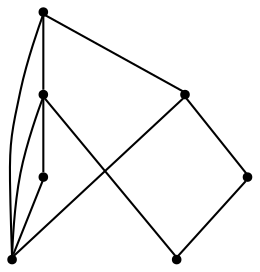 graph {
  node [shape=point,comment="{\"directed\":false,\"doi\":\"10.1007/978-3-031-49272-3_22\",\"figure\":\"4 (2)\"}"]

  v0 [pos="1038.786305235796,359.23927142179247"]
  v1 [pos="893.483972905708,338.83628742068055"]
  v2 [pos="1017.0661550490522,502.38547378752753"]
  v3 [pos="857.0406876620272,582.3970361092313"]
  v4 [pos="739.1927182614266,389.7687140101722"]
  v5 [pos="750.3570003450652,529.055909777911"]
  v6 [pos="840.3046612428628,159.08077401051492"]

  v0 -- v1 [id="-1",pos="1038.786305235796,359.23927142179247 893.483972905708,338.83628742068055 893.483972905708,338.83628742068055 893.483972905708,338.83628742068055"]
  v2 -- v1 [id="-2",pos="1017.0661550490522,502.38547378752753 893.483972905708,338.83628742068055 893.483972905708,338.83628742068055 893.483972905708,338.83628742068055"]
  v2 -- v3 [id="-3",pos="1017.0661550490522,502.38547378752753 857.0406876620272,582.3970361092313 857.0406876620272,582.3970361092313 857.0406876620272,582.3970361092313"]
  v2 -- v0 [id="-5",pos="1017.0661550490522,502.38547378752753 1038.786305235796,359.23927142179247 1038.786305235796,359.23927142179247 1038.786305235796,359.23927142179247"]
  v4 -- v1 [id="-6",pos="739.1927182614266,389.7687140101722 893.483972905708,338.83628742068055 893.483972905708,338.83628742068055 893.483972905708,338.83628742068055"]
  v4 -- v5 [id="-8",pos="739.1927182614266,389.7687140101722 750.3570003450652,529.055909777911 750.3570003450652,529.055909777911 750.3570003450652,529.055909777911"]
  v5 -- v3 [id="-10",pos="750.3570003450652,529.055909777911 857.0406876620272,582.3970361092313 857.0406876620272,582.3970361092313 857.0406876620272,582.3970361092313"]
  v6 -- v2 [id="-15",pos="840.3046612428628,159.08077401051492 1017.0661550490522,502.38547378752753 1017.0661550490522,502.38547378752753 1017.0661550490522,502.38547378752753"]
  v6 -- v4 [id="-16",pos="840.3046612428628,159.08077401051492 739.1927182614266,389.7687140101722 739.1927182614266,389.7687140101722 739.1927182614266,389.7687140101722"]
  v6 -- v1 [id="-17",pos="840.3046612428628,159.08077401051492 893.483972905708,338.83628742068055 893.483972905708,338.83628742068055 893.483972905708,338.83628742068055"]
}